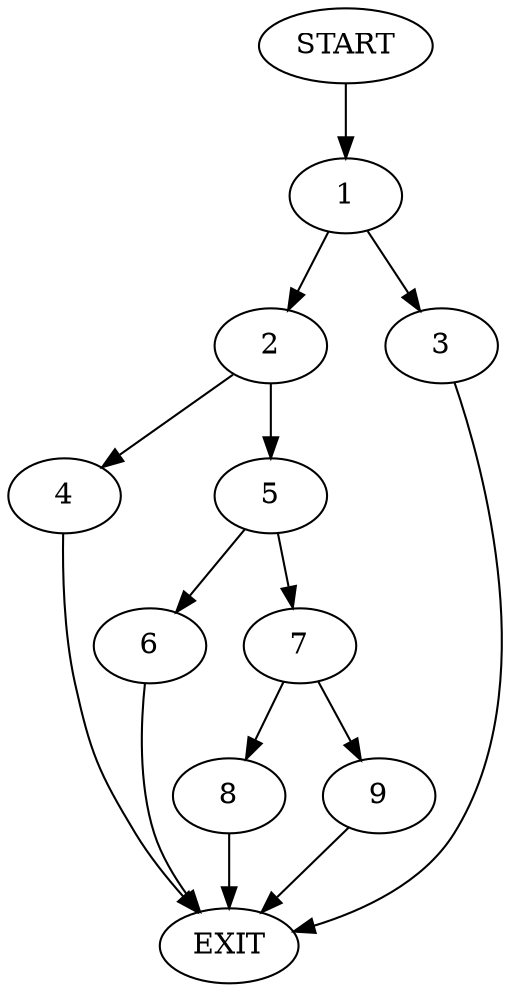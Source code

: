 digraph {
0 [label="START"]
10 [label="EXIT"]
0 -> 1
1 -> 2
1 -> 3
3 -> 10
2 -> 4
2 -> 5
4 -> 10
5 -> 6
5 -> 7
7 -> 8
7 -> 9
6 -> 10
8 -> 10
9 -> 10
}
